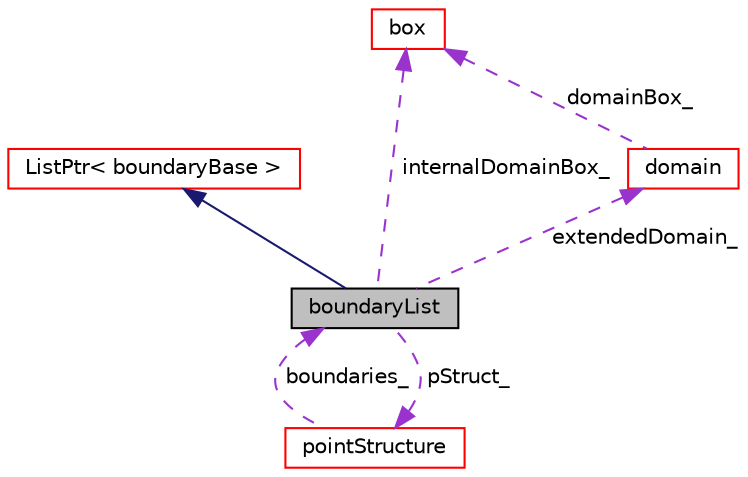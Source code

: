 digraph "boundaryList"
{
 // LATEX_PDF_SIZE
  edge [fontname="Helvetica",fontsize="10",labelfontname="Helvetica",labelfontsize="10"];
  node [fontname="Helvetica",fontsize="10",shape=record];
  Node1 [label="boundaryList",height=0.2,width=0.4,color="black", fillcolor="grey75", style="filled", fontcolor="black",tooltip=" "];
  Node2 -> Node1 [dir="back",color="midnightblue",fontsize="10",style="solid",fontname="Helvetica"];
  Node2 [label="ListPtr\< boundaryBase \>",height=0.2,width=0.4,color="red", fillcolor="white", style="filled",URL="$classpFlow_1_1ListPtr.html",tooltip=" "];
  Node4 -> Node1 [dir="back",color="darkorchid3",fontsize="10",style="dashed",label=" pStruct_" ,fontname="Helvetica"];
  Node4 [label="pointStructure",height=0.2,width=0.4,color="red", fillcolor="white", style="filled",URL="$classpFlow_1_1pointStructure.html",tooltip=" "];
  Node1 -> Node4 [dir="back",color="darkorchid3",fontsize="10",style="dashed",label=" boundaries_" ,fontname="Helvetica"];
  Node58 -> Node1 [dir="back",color="darkorchid3",fontsize="10",style="dashed",label=" extendedDomain_" ,fontname="Helvetica"];
  Node58 [label="domain",height=0.2,width=0.4,color="red", fillcolor="white", style="filled",URL="$classpFlow_1_1domain.html",tooltip=" "];
  Node63 -> Node58 [dir="back",color="darkorchid3",fontsize="10",style="dashed",label=" domainBox_" ,fontname="Helvetica"];
  Node63 [label="box",height=0.2,width=0.4,color="red", fillcolor="white", style="filled",URL="$classpFlow_1_1box.html",tooltip=" "];
  Node63 -> Node1 [dir="back",color="darkorchid3",fontsize="10",style="dashed",label=" internalDomainBox_" ,fontname="Helvetica"];
}
